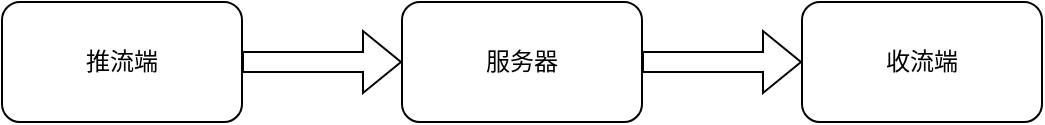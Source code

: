 <mxfile version="17.2.6" type="github">
  <diagram id="07c9RrS9SVd9Lm5BTsj2" name="第 1 页">
    <mxGraphModel dx="990" dy="539" grid="1" gridSize="10" guides="1" tooltips="1" connect="1" arrows="1" fold="1" page="1" pageScale="1" pageWidth="827" pageHeight="1169" math="0" shadow="0">
      <root>
        <mxCell id="0" />
        <mxCell id="1" parent="0" />
        <mxCell id="NTy9AXHpRJVvZ0lb5smv-11" value="" style="edgeStyle=orthogonalEdgeStyle;shape=flexArrow;rounded=0;orthogonalLoop=1;jettySize=auto;html=1;" edge="1" parent="1" source="NTy9AXHpRJVvZ0lb5smv-9" target="NTy9AXHpRJVvZ0lb5smv-10">
          <mxGeometry relative="1" as="geometry" />
        </mxCell>
        <mxCell id="NTy9AXHpRJVvZ0lb5smv-9" value="推流端" style="rounded=1;whiteSpace=wrap;html=1;" vertex="1" parent="1">
          <mxGeometry x="110" y="170" width="120" height="60" as="geometry" />
        </mxCell>
        <mxCell id="NTy9AXHpRJVvZ0lb5smv-15" style="edgeStyle=orthogonalEdgeStyle;shape=flexArrow;rounded=0;orthogonalLoop=1;jettySize=auto;html=1;" edge="1" parent="1" source="NTy9AXHpRJVvZ0lb5smv-10" target="NTy9AXHpRJVvZ0lb5smv-12">
          <mxGeometry relative="1" as="geometry" />
        </mxCell>
        <mxCell id="NTy9AXHpRJVvZ0lb5smv-10" value="服务器" style="whiteSpace=wrap;html=1;rounded=1;" vertex="1" parent="1">
          <mxGeometry x="310" y="170" width="120" height="60" as="geometry" />
        </mxCell>
        <mxCell id="NTy9AXHpRJVvZ0lb5smv-12" value="收流端" style="whiteSpace=wrap;html=1;rounded=1;" vertex="1" parent="1">
          <mxGeometry x="510" y="170" width="120" height="60" as="geometry" />
        </mxCell>
      </root>
    </mxGraphModel>
  </diagram>
</mxfile>
